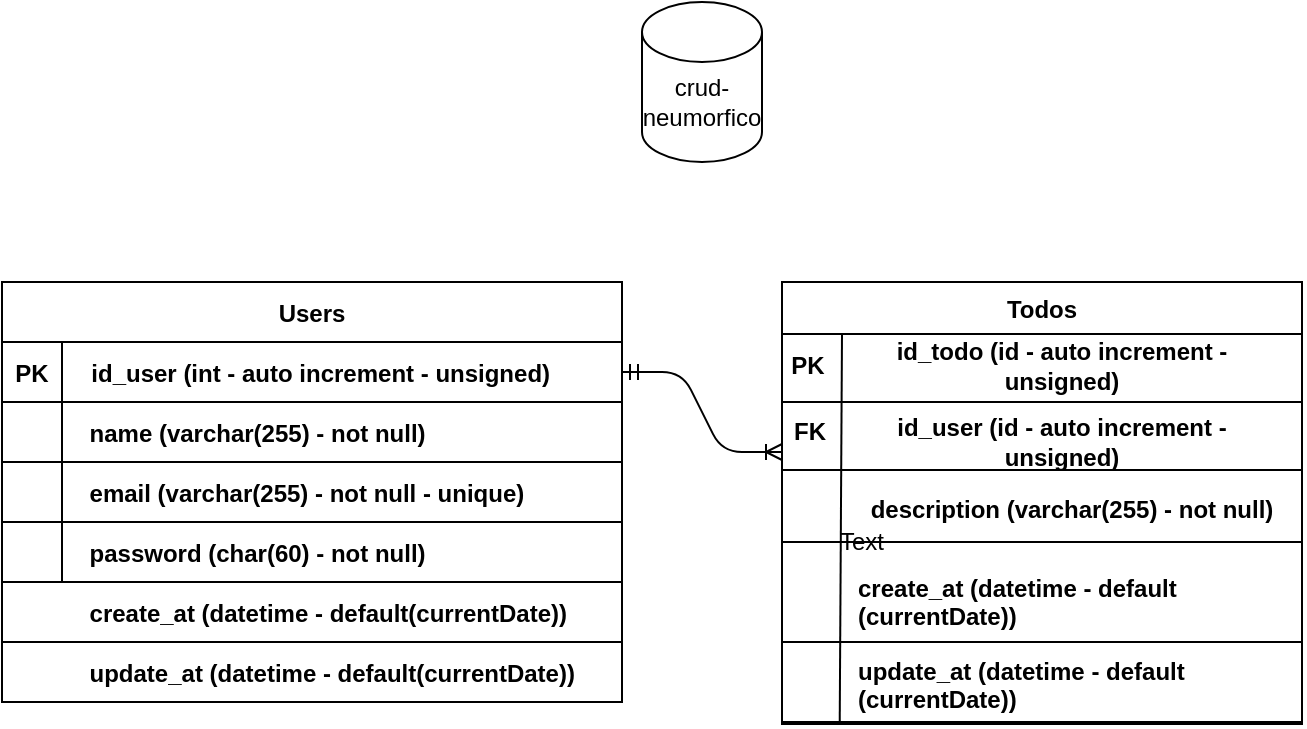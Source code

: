 <mxfile version="14.9.3" type="github">
  <diagram id="C5RBs43oDa-KdzZeNtuy" name="Page-1">
    <mxGraphModel dx="868" dy="442" grid="1" gridSize="10" guides="1" tooltips="1" connect="1" arrows="1" fold="1" page="1" pageScale="1" pageWidth="827" pageHeight="1169" math="0" shadow="0">
      <root>
        <mxCell id="WIyWlLk6GJQsqaUBKTNV-0" />
        <mxCell id="WIyWlLk6GJQsqaUBKTNV-1" parent="WIyWlLk6GJQsqaUBKTNV-0" />
        <mxCell id="zkfFHV4jXpPFQw0GAbJ--17" value="Todos" style="swimlane;fontStyle=1;align=center;verticalAlign=top;childLayout=stackLayout;horizontal=1;startSize=26;horizontalStack=0;resizeParent=1;resizeLast=0;collapsible=1;marginBottom=0;rounded=0;shadow=0;strokeWidth=1;" parent="WIyWlLk6GJQsqaUBKTNV-1" vertex="1">
          <mxGeometry x="470" y="190" width="260" height="220" as="geometry">
            <mxRectangle x="550" y="140" width="160" height="26" as="alternateBounds" />
          </mxGeometry>
        </mxCell>
        <mxCell id="2CGqayd7jsH6TsEi3nI5-50" value="" style="endArrow=none;html=1;" edge="1" parent="zkfFHV4jXpPFQw0GAbJ--17">
          <mxGeometry width="50" height="50" relative="1" as="geometry">
            <mxPoint y="60" as="sourcePoint" />
            <mxPoint x="260" y="60" as="targetPoint" />
          </mxGeometry>
        </mxCell>
        <mxCell id="2CGqayd7jsH6TsEi3nI5-51" value="" style="endArrow=none;html=1;" edge="1" parent="zkfFHV4jXpPFQw0GAbJ--17">
          <mxGeometry width="50" height="50" relative="1" as="geometry">
            <mxPoint y="94" as="sourcePoint" />
            <mxPoint x="260" y="94" as="targetPoint" />
          </mxGeometry>
        </mxCell>
        <mxCell id="2CGqayd7jsH6TsEi3nI5-58" value="" style="endArrow=none;html=1;" edge="1" parent="zkfFHV4jXpPFQw0GAbJ--17">
          <mxGeometry width="50" height="50" relative="1" as="geometry">
            <mxPoint y="130" as="sourcePoint" />
            <mxPoint x="260" y="130" as="targetPoint" />
          </mxGeometry>
        </mxCell>
        <mxCell id="2CGqayd7jsH6TsEi3nI5-0" value="Users" style="shape=table;startSize=30;container=1;collapsible=1;childLayout=tableLayout;fixedRows=1;rowLines=0;fontStyle=1;align=center;resizeLast=1;" vertex="1" parent="WIyWlLk6GJQsqaUBKTNV-1">
          <mxGeometry x="80" y="190" width="310" height="210" as="geometry" />
        </mxCell>
        <mxCell id="2CGqayd7jsH6TsEi3nI5-1" value="" style="shape=partialRectangle;collapsible=0;dropTarget=0;pointerEvents=0;fillColor=none;top=0;left=0;bottom=1;right=0;points=[[0,0.5],[1,0.5]];portConstraint=eastwest;" vertex="1" parent="2CGqayd7jsH6TsEi3nI5-0">
          <mxGeometry y="30" width="310" height="30" as="geometry" />
        </mxCell>
        <mxCell id="2CGqayd7jsH6TsEi3nI5-2" value="PK" style="shape=partialRectangle;connectable=0;fillColor=none;top=0;left=0;bottom=0;right=0;fontStyle=1;overflow=hidden;" vertex="1" parent="2CGqayd7jsH6TsEi3nI5-1">
          <mxGeometry width="30" height="30" as="geometry" />
        </mxCell>
        <mxCell id="2CGqayd7jsH6TsEi3nI5-3" value="  id_user (int - auto increment - unsigned)" style="shape=partialRectangle;connectable=0;fillColor=none;top=0;left=0;bottom=0;right=0;align=left;spacingLeft=6;fontStyle=1;overflow=hidden;" vertex="1" parent="2CGqayd7jsH6TsEi3nI5-1">
          <mxGeometry x="30" width="280" height="30" as="geometry" />
        </mxCell>
        <mxCell id="2CGqayd7jsH6TsEi3nI5-4" value="" style="shape=partialRectangle;collapsible=0;dropTarget=0;pointerEvents=0;fillColor=none;top=0;left=0;bottom=0;right=0;points=[[0,0.5],[1,0.5]];portConstraint=eastwest;" vertex="1" parent="2CGqayd7jsH6TsEi3nI5-0">
          <mxGeometry y="60" width="310" height="30" as="geometry" />
        </mxCell>
        <mxCell id="2CGqayd7jsH6TsEi3nI5-5" value="" style="shape=partialRectangle;connectable=0;fillColor=none;top=0;left=0;bottom=0;right=0;editable=1;overflow=hidden;" vertex="1" parent="2CGqayd7jsH6TsEi3nI5-4">
          <mxGeometry width="30" height="30" as="geometry" />
        </mxCell>
        <mxCell id="2CGqayd7jsH6TsEi3nI5-6" value="" style="shape=partialRectangle;connectable=0;fillColor=none;top=0;left=0;bottom=0;right=0;align=left;spacingLeft=6;overflow=hidden;" vertex="1" parent="2CGqayd7jsH6TsEi3nI5-4">
          <mxGeometry x="30" width="280" height="30" as="geometry" />
        </mxCell>
        <mxCell id="2CGqayd7jsH6TsEi3nI5-7" value="" style="shape=partialRectangle;collapsible=0;dropTarget=0;pointerEvents=0;fillColor=none;top=0;left=0;bottom=0;right=0;points=[[0,0.5],[1,0.5]];portConstraint=eastwest;" vertex="1" parent="2CGqayd7jsH6TsEi3nI5-0">
          <mxGeometry y="90" width="310" height="30" as="geometry" />
        </mxCell>
        <mxCell id="2CGqayd7jsH6TsEi3nI5-8" value="" style="shape=partialRectangle;connectable=0;fillColor=none;top=0;left=0;bottom=0;right=0;editable=1;overflow=hidden;" vertex="1" parent="2CGqayd7jsH6TsEi3nI5-7">
          <mxGeometry width="30" height="30" as="geometry" />
        </mxCell>
        <mxCell id="2CGqayd7jsH6TsEi3nI5-9" value="" style="shape=partialRectangle;connectable=0;fillColor=none;top=0;left=0;bottom=0;right=0;align=left;spacingLeft=6;overflow=hidden;" vertex="1" parent="2CGqayd7jsH6TsEi3nI5-7">
          <mxGeometry x="30" width="280" height="30" as="geometry" />
        </mxCell>
        <mxCell id="2CGqayd7jsH6TsEi3nI5-10" value="" style="shape=partialRectangle;collapsible=0;dropTarget=0;pointerEvents=0;fillColor=none;top=0;left=0;bottom=0;right=0;points=[[0,0.5],[1,0.5]];portConstraint=eastwest;" vertex="1" parent="2CGqayd7jsH6TsEi3nI5-0">
          <mxGeometry y="120" width="310" height="30" as="geometry" />
        </mxCell>
        <mxCell id="2CGqayd7jsH6TsEi3nI5-11" value="" style="shape=partialRectangle;connectable=0;fillColor=none;top=0;left=0;bottom=0;right=0;editable=1;overflow=hidden;" vertex="1" parent="2CGqayd7jsH6TsEi3nI5-10">
          <mxGeometry width="30" height="30" as="geometry" />
        </mxCell>
        <mxCell id="2CGqayd7jsH6TsEi3nI5-12" value="" style="shape=partialRectangle;connectable=0;fillColor=none;top=0;left=0;bottom=0;right=0;align=left;spacingLeft=6;overflow=hidden;" vertex="1" parent="2CGqayd7jsH6TsEi3nI5-10">
          <mxGeometry x="30" width="280" height="30" as="geometry" />
        </mxCell>
        <mxCell id="2CGqayd7jsH6TsEi3nI5-13" value="" style="shape=partialRectangle;collapsible=0;dropTarget=0;pointerEvents=0;fillColor=none;top=0;left=0;bottom=1;right=0;points=[[0,0.5],[1,0.5]];portConstraint=eastwest;" vertex="1" parent="WIyWlLk6GJQsqaUBKTNV-1">
          <mxGeometry x="80" y="250" width="310" height="30" as="geometry" />
        </mxCell>
        <mxCell id="2CGqayd7jsH6TsEi3nI5-14" value="" style="shape=partialRectangle;connectable=0;fillColor=none;top=0;left=0;bottom=0;right=0;fontStyle=1;overflow=hidden;" vertex="1" parent="2CGqayd7jsH6TsEi3nI5-13">
          <mxGeometry width="51.667" height="30" as="geometry" />
        </mxCell>
        <mxCell id="2CGqayd7jsH6TsEi3nI5-15" value="name (varchar(255) - not null)" style="shape=partialRectangle;connectable=0;fillColor=none;top=0;left=0;bottom=0;right=0;align=left;spacingLeft=6;fontStyle=1;overflow=hidden;" vertex="1" parent="2CGqayd7jsH6TsEi3nI5-13">
          <mxGeometry x="35.769" width="274.231" height="30" as="geometry" />
        </mxCell>
        <mxCell id="2CGqayd7jsH6TsEi3nI5-16" value="" style="shape=partialRectangle;collapsible=0;dropTarget=0;pointerEvents=0;fillColor=none;top=0;left=0;bottom=1;right=0;points=[[0,0.5],[1,0.5]];portConstraint=eastwest;" vertex="1" parent="WIyWlLk6GJQsqaUBKTNV-1">
          <mxGeometry x="80" y="280" width="310" height="30" as="geometry" />
        </mxCell>
        <mxCell id="2CGqayd7jsH6TsEi3nI5-17" value="" style="shape=partialRectangle;connectable=0;fillColor=none;top=0;left=0;bottom=0;right=0;fontStyle=1;overflow=hidden;" vertex="1" parent="2CGqayd7jsH6TsEi3nI5-16">
          <mxGeometry width="51.667" height="30" as="geometry" />
        </mxCell>
        <mxCell id="2CGqayd7jsH6TsEi3nI5-18" value="email (varchar(255) - not null - unique)" style="shape=partialRectangle;connectable=0;fillColor=none;top=0;left=0;bottom=0;right=0;align=left;spacingLeft=6;fontStyle=1;overflow=hidden;" vertex="1" parent="2CGqayd7jsH6TsEi3nI5-16">
          <mxGeometry x="35.769" width="274.231" height="30" as="geometry" />
        </mxCell>
        <mxCell id="2CGqayd7jsH6TsEi3nI5-19" value="" style="shape=partialRectangle;collapsible=0;dropTarget=0;pointerEvents=0;fillColor=none;top=0;left=0;bottom=1;right=0;points=[[0,0.5],[1,0.5]];portConstraint=eastwest;" vertex="1" parent="WIyWlLk6GJQsqaUBKTNV-1">
          <mxGeometry x="80" y="310" width="310" height="30" as="geometry" />
        </mxCell>
        <mxCell id="2CGqayd7jsH6TsEi3nI5-20" value="" style="shape=partialRectangle;connectable=0;fillColor=none;top=0;left=0;bottom=0;right=0;fontStyle=1;overflow=hidden;" vertex="1" parent="2CGqayd7jsH6TsEi3nI5-19">
          <mxGeometry width="51.667" height="30" as="geometry" />
        </mxCell>
        <mxCell id="2CGqayd7jsH6TsEi3nI5-21" value="password (char(60) - not null)" style="shape=partialRectangle;connectable=0;fillColor=none;top=0;left=0;bottom=0;right=0;align=left;spacingLeft=6;fontStyle=1;overflow=hidden;" vertex="1" parent="2CGqayd7jsH6TsEi3nI5-19">
          <mxGeometry x="35.769" width="274.231" height="30" as="geometry" />
        </mxCell>
        <mxCell id="2CGqayd7jsH6TsEi3nI5-25" value="" style="shape=partialRectangle;collapsible=0;dropTarget=0;pointerEvents=0;fillColor=none;top=0;left=0;bottom=1;right=0;points=[[0,0.5],[1,0.5]];portConstraint=eastwest;" vertex="1" parent="WIyWlLk6GJQsqaUBKTNV-1">
          <mxGeometry x="80" y="340" width="310" height="30" as="geometry" />
        </mxCell>
        <mxCell id="2CGqayd7jsH6TsEi3nI5-26" value="" style="shape=partialRectangle;connectable=0;fillColor=none;top=0;left=0;bottom=0;right=0;fontStyle=1;overflow=hidden;" vertex="1" parent="2CGqayd7jsH6TsEi3nI5-25">
          <mxGeometry width="51.667" height="30" as="geometry" />
        </mxCell>
        <mxCell id="2CGqayd7jsH6TsEi3nI5-27" value="create_at (datetime - default(currentDate))" style="shape=partialRectangle;connectable=0;fillColor=none;top=0;left=0;bottom=0;right=0;align=left;spacingLeft=6;fontStyle=1;overflow=hidden;" vertex="1" parent="2CGqayd7jsH6TsEi3nI5-25">
          <mxGeometry x="35.769" width="274.231" height="30" as="geometry" />
        </mxCell>
        <mxCell id="2CGqayd7jsH6TsEi3nI5-28" value="" style="shape=partialRectangle;collapsible=0;dropTarget=0;pointerEvents=0;fillColor=none;top=0;left=0;bottom=1;right=0;points=[[0,0.5],[1,0.5]];portConstraint=eastwest;" vertex="1" parent="WIyWlLk6GJQsqaUBKTNV-1">
          <mxGeometry x="80" y="370" width="310" height="30" as="geometry" />
        </mxCell>
        <mxCell id="2CGqayd7jsH6TsEi3nI5-29" value="" style="shape=partialRectangle;connectable=0;fillColor=none;top=0;left=0;bottom=0;right=0;fontStyle=1;overflow=hidden;" vertex="1" parent="2CGqayd7jsH6TsEi3nI5-28">
          <mxGeometry width="51.667" height="30" as="geometry" />
        </mxCell>
        <mxCell id="2CGqayd7jsH6TsEi3nI5-30" value="update_at (datetime - default(currentDate))" style="shape=partialRectangle;connectable=0;fillColor=none;top=0;left=0;bottom=0;right=0;align=left;spacingLeft=6;fontStyle=1;overflow=hidden;" vertex="1" parent="2CGqayd7jsH6TsEi3nI5-28">
          <mxGeometry x="35.769" width="274.231" height="30" as="geometry" />
        </mxCell>
        <mxCell id="2CGqayd7jsH6TsEi3nI5-47" value="" style="endArrow=none;html=1;exitX=0.111;exitY=0.988;exitDx=0;exitDy=0;exitPerimeter=0;" edge="1" parent="WIyWlLk6GJQsqaUBKTNV-1" source="2CGqayd7jsH6TsEi3nI5-65">
          <mxGeometry width="50" height="50" relative="1" as="geometry">
            <mxPoint x="500" y="415" as="sourcePoint" />
            <mxPoint x="500" y="216" as="targetPoint" />
          </mxGeometry>
        </mxCell>
        <mxCell id="2CGqayd7jsH6TsEi3nI5-53" value="&lt;b&gt;id_todo (id - auto increment - unsigned)&lt;/b&gt;" style="text;html=1;strokeColor=none;fillColor=none;align=center;verticalAlign=middle;whiteSpace=wrap;rounded=0;" vertex="1" parent="WIyWlLk6GJQsqaUBKTNV-1">
          <mxGeometry x="500" y="222" width="220" height="20" as="geometry" />
        </mxCell>
        <mxCell id="2CGqayd7jsH6TsEi3nI5-54" value="PK" style="text;html=1;strokeColor=none;fillColor=none;align=center;verticalAlign=middle;whiteSpace=wrap;rounded=0;fontStyle=1" vertex="1" parent="WIyWlLk6GJQsqaUBKTNV-1">
          <mxGeometry x="463" y="222" width="40" height="20" as="geometry" />
        </mxCell>
        <mxCell id="2CGqayd7jsH6TsEi3nI5-56" value="&lt;b&gt;id_user (id - auto increment - unsigned)&lt;/b&gt;" style="text;html=1;strokeColor=none;fillColor=none;align=center;verticalAlign=middle;whiteSpace=wrap;rounded=0;" vertex="1" parent="WIyWlLk6GJQsqaUBKTNV-1">
          <mxGeometry x="500" y="260" width="220" height="20" as="geometry" />
        </mxCell>
        <mxCell id="2CGqayd7jsH6TsEi3nI5-57" value="FK" style="text;html=1;strokeColor=none;fillColor=none;align=center;verticalAlign=middle;whiteSpace=wrap;rounded=0;fontStyle=1" vertex="1" parent="WIyWlLk6GJQsqaUBKTNV-1">
          <mxGeometry x="464" y="255" width="40" height="20" as="geometry" />
        </mxCell>
        <mxCell id="2CGqayd7jsH6TsEi3nI5-61" value="&lt;b&gt;description (varchar(255) - not null)&lt;/b&gt;" style="text;html=1;strokeColor=none;fillColor=none;align=center;verticalAlign=middle;whiteSpace=wrap;rounded=0;" vertex="1" parent="WIyWlLk6GJQsqaUBKTNV-1">
          <mxGeometry x="510" y="294" width="210" height="20" as="geometry" />
        </mxCell>
        <mxCell id="2CGqayd7jsH6TsEi3nI5-62" value="" style="shape=partialRectangle;collapsible=0;dropTarget=0;pointerEvents=0;fillColor=none;top=0;left=0;bottom=1;right=0;points=[[0,0.5],[1,0.5]];portConstraint=eastwest;" vertex="1" parent="WIyWlLk6GJQsqaUBKTNV-1">
          <mxGeometry x="470" y="329" width="260" height="41" as="geometry" />
        </mxCell>
        <mxCell id="2CGqayd7jsH6TsEi3nI5-63" value="" style="shape=partialRectangle;connectable=0;fillColor=none;top=0;left=0;bottom=0;right=0;fontStyle=1;overflow=hidden;" vertex="1" parent="2CGqayd7jsH6TsEi3nI5-62">
          <mxGeometry width="43.333" height="41" as="geometry" />
        </mxCell>
        <mxCell id="2CGqayd7jsH6TsEi3nI5-64" value="create_at (datetime - default&#xa;(currentDate))" style="shape=partialRectangle;connectable=0;fillColor=none;top=0;left=0;bottom=0;right=0;align=left;spacingLeft=6;fontStyle=1;overflow=hidden;" vertex="1" parent="2CGqayd7jsH6TsEi3nI5-62">
          <mxGeometry x="30.0" width="230.0" height="41" as="geometry" />
        </mxCell>
        <mxCell id="2CGqayd7jsH6TsEi3nI5-65" value="" style="shape=partialRectangle;collapsible=0;dropTarget=0;pointerEvents=0;fillColor=none;top=0;left=0;bottom=1;right=0;points=[[0,0.5],[1,0.5]];portConstraint=eastwest;" vertex="1" parent="WIyWlLk6GJQsqaUBKTNV-1">
          <mxGeometry x="470" y="371" width="260" height="40" as="geometry" />
        </mxCell>
        <mxCell id="2CGqayd7jsH6TsEi3nI5-66" value="" style="shape=partialRectangle;connectable=0;fillColor=none;top=0;left=0;bottom=0;right=0;fontStyle=1;overflow=hidden;" vertex="1" parent="2CGqayd7jsH6TsEi3nI5-65">
          <mxGeometry width="43.333" height="40" as="geometry" />
        </mxCell>
        <mxCell id="2CGqayd7jsH6TsEi3nI5-67" value="update_at (datetime - default&#xa;(currentDate))" style="shape=partialRectangle;connectable=0;fillColor=none;top=0;left=0;bottom=0;right=0;align=left;spacingLeft=6;fontStyle=1;overflow=hidden;" vertex="1" parent="2CGqayd7jsH6TsEi3nI5-65">
          <mxGeometry x="30.0" width="230.0" height="40" as="geometry" />
        </mxCell>
        <mxCell id="2CGqayd7jsH6TsEi3nI5-72" value="Text" style="text;html=1;strokeColor=none;fillColor=none;align=center;verticalAlign=middle;whiteSpace=wrap;rounded=0;" vertex="1" parent="WIyWlLk6GJQsqaUBKTNV-1">
          <mxGeometry x="490" y="310" width="40" height="20" as="geometry" />
        </mxCell>
        <mxCell id="2CGqayd7jsH6TsEi3nI5-78" value="" style="edgeStyle=entityRelationEdgeStyle;fontSize=12;html=1;endArrow=ERoneToMany;startArrow=ERmandOne;exitX=1;exitY=0.5;exitDx=0;exitDy=0;" edge="1" parent="WIyWlLk6GJQsqaUBKTNV-1" source="2CGqayd7jsH6TsEi3nI5-1">
          <mxGeometry width="100" height="100" relative="1" as="geometry">
            <mxPoint x="360" y="300" as="sourcePoint" />
            <mxPoint x="470" y="275" as="targetPoint" />
          </mxGeometry>
        </mxCell>
        <mxCell id="2CGqayd7jsH6TsEi3nI5-79" value="" style="shape=cylinder3;whiteSpace=wrap;html=1;boundedLbl=1;backgroundOutline=1;size=15;" vertex="1" parent="WIyWlLk6GJQsqaUBKTNV-1">
          <mxGeometry x="400" y="50" width="60" height="80" as="geometry" />
        </mxCell>
        <mxCell id="2CGqayd7jsH6TsEi3nI5-80" value="crud-neumorfico" style="text;html=1;strokeColor=none;fillColor=none;align=center;verticalAlign=middle;whiteSpace=wrap;rounded=0;" vertex="1" parent="WIyWlLk6GJQsqaUBKTNV-1">
          <mxGeometry x="400" y="90" width="60" height="20" as="geometry" />
        </mxCell>
      </root>
    </mxGraphModel>
  </diagram>
</mxfile>
